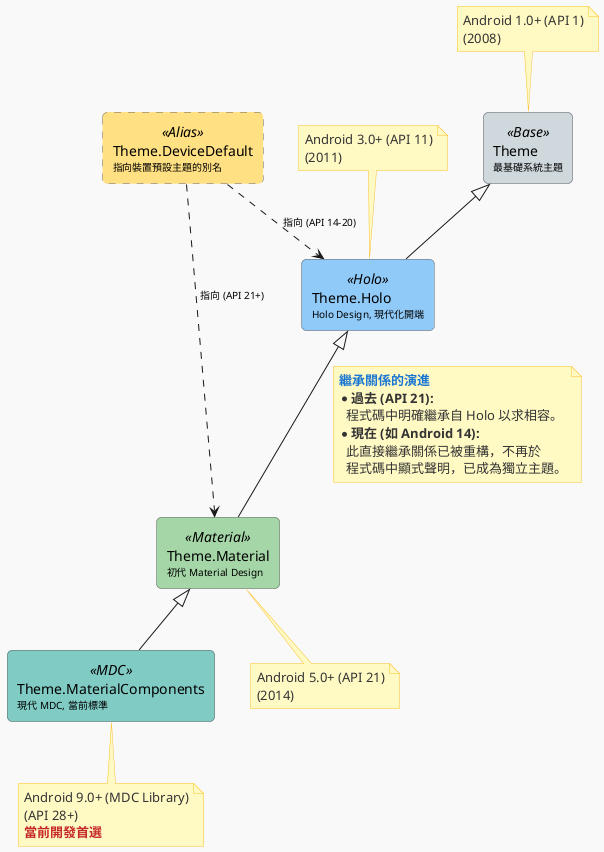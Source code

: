 @startuml
' === Style Configuration ===
skinparam defaultFontName "SimSun"
skinparam backgroundColor #F9F9F9
skinparam shadowing false
skinparam title {
  FontColor #333333
  FontSize 20
  FontName "Verdana"
}
skinparam rectangle {
  BorderColor #666666
  FontColor #000000
  RoundCorner 10
}
skinparam stereotype {
  FontColor #FFFFFF
  BorderColor #555555
  FontSize 10
  FontName "Verdana"
}
skinparam rectangle<<Base>> {
  BackgroundColor #CFD8DC
  StereotypeFontColor #000000
}
skinparam rectangle<<Holo>> {
  BackgroundColor #90CAF9
}
skinparam rectangle<<Material>> {
  BackgroundColor #A5D6A7
}
skinparam rectangle<<MDC>> {
  BackgroundColor #80CBC4
  StereotypeFontColor #000000
}
skinparam rectangle<<Alias>> {
  BackgroundColor #FFE082
  BorderStyle dashed
  StereotypeFontColor #000000
}
skinparam note {
  BackgroundColor #FFF9C4
  BorderColor #FBC02D
  FontColor #333333
}
' skinparam note on link {
'   BackgroundColor #FFFFFF
'   BorderColor #42A5F5
' }

' title Android主题演进

' === Core Theme Definitions (Corrected Stereotype Syntax) ===
rectangle "Theme\n<size:10>最基礎系統主題" <<Base>> as Theme_Base

rectangle "Theme.Holo\n<size:10>Holo Design, 現代化開端" <<Holo>> as Theme_Holo

rectangle "Theme.Material\n<size:10>初代 Material Design" <<Material>> as Theme_Material

rectangle "Theme.MaterialComponents\n<size:10>現代 MDC, 當前標準" <<MDC>> as Theme_MDC

rectangle "Theme.DeviceDefault\n<size:10>指向裝置預設主題的別名" <<Alias>> as Theme_DeviceDefault


' === Core Inheritance Chain ===
Theme_Base <|-- Theme_Holo
Theme_Material <|-- Theme_MDC

' --- The Evolved Relationship ---
Theme_Holo <|-- Theme_Material
note on link
  <b><color:#1976D2>繼承關係的演進</color></b>
  * <b>過去 (API 21):</b>
    程式碼中明確繼承自 Holo 以求相容。
  * <b>現在 (如 Android 14):</b>
    此直接繼承關係已被重構，不再於
    程式碼中顯式聲明，已成為獨立主題。
end note


' === DeviceDefault Alias Logic ===
Theme_DeviceDefault ..> Theme_Holo : <size:10>指向 (API 14-20)
Theme_DeviceDefault ..> Theme_Material : <size:10>指向 (API 21+)

' === Version & API Level Notes ===
note top of Theme_Base
  Android 1.0+ (API 1)
  (2008)
end note

note top of Theme_Holo
  Android 3.0+ (API 11)
  (2011)
end note

note bottom of Theme_Material
  Android 5.0+ (API 21)
  (2014)
end note

note bottom of Theme_MDC
  Android 9.0+ (MDC Library)
  (API 28+)
  <b><color:#C62828>當前開發首選</color></b>
end note

@enduml